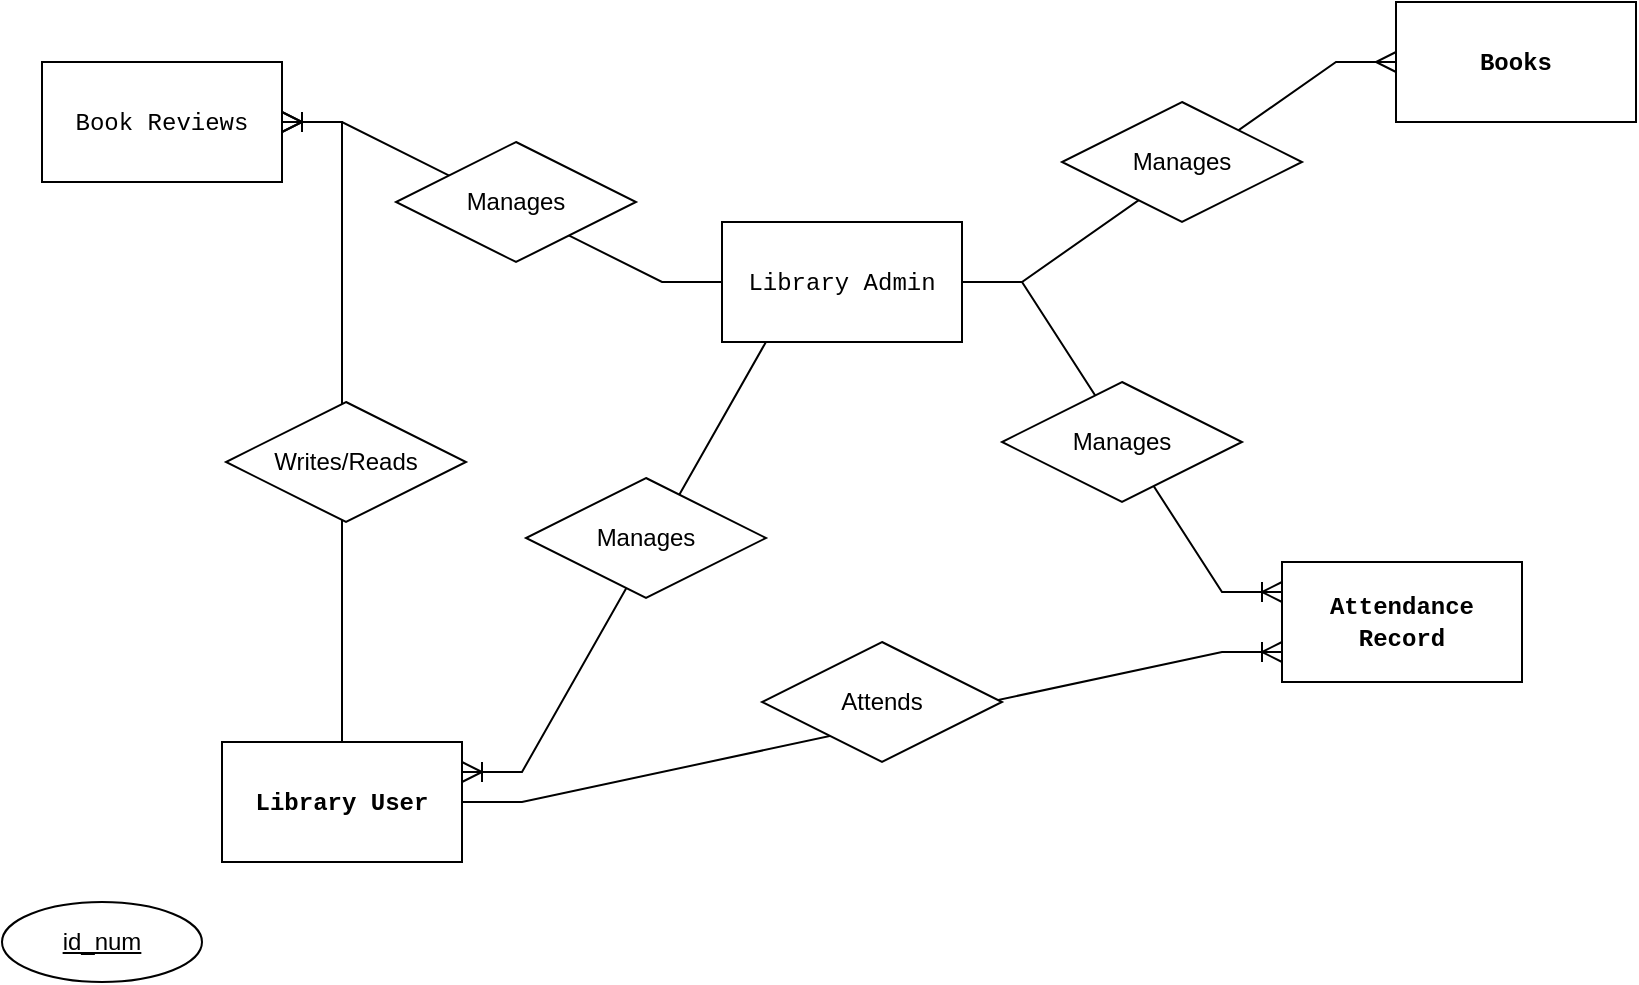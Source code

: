 <mxfile version="24.0.5" type="github">
  <diagram name="Page-1" id="i-XF6ekM6DVgxCKhCPuY">
    <mxGraphModel dx="1280" dy="910" grid="1" gridSize="10" guides="1" tooltips="1" connect="1" arrows="1" fold="1" page="0" pageScale="1" pageWidth="827" pageHeight="1169" math="0" shadow="0">
      <root>
        <mxCell id="0" />
        <mxCell id="1" parent="0" />
        <mxCell id="vefGU2Eb_igaSBjP2mFE-43" value="" style="group" vertex="1" connectable="0" parent="1">
          <mxGeometry x="-170" y="-160" width="817" height="490" as="geometry" />
        </mxCell>
        <mxCell id="vefGU2Eb_igaSBjP2mFE-44" value="&lt;b&gt;&lt;font face=&quot;Courier New&quot;&gt;Attendance Record&lt;/font&gt;&lt;/b&gt;" style="rounded=0;whiteSpace=wrap;html=1;container=0;" vertex="1" parent="vefGU2Eb_igaSBjP2mFE-43">
          <mxGeometry x="640" y="280" width="120" height="60" as="geometry" />
        </mxCell>
        <mxCell id="vefGU2Eb_igaSBjP2mFE-45" value="&lt;font face=&quot;Courier New&quot;&gt;&lt;b&gt;Books&lt;/b&gt;&lt;/font&gt;" style="rounded=0;whiteSpace=wrap;html=1;container=0;" vertex="1" parent="vefGU2Eb_igaSBjP2mFE-43">
          <mxGeometry x="697" width="120" height="60" as="geometry" />
        </mxCell>
        <mxCell id="vefGU2Eb_igaSBjP2mFE-46" value="id_num" style="ellipse;whiteSpace=wrap;html=1;align=center;fontStyle=4;fontFamily=Helvetica;fontSize=12;fontColor=default;labelBackgroundColor=default;container=0;" vertex="1" parent="vefGU2Eb_igaSBjP2mFE-43">
          <mxGeometry y="450" width="100" height="40" as="geometry" />
        </mxCell>
        <mxCell id="vefGU2Eb_igaSBjP2mFE-47" value="" style="edgeStyle=entityRelationEdgeStyle;fontSize=12;html=1;endArrow=ERoneToMany;rounded=0;startSize=8;endSize=8;curved=0;exitX=1;exitY=0.5;exitDx=0;exitDy=0;entryX=0;entryY=0.75;entryDx=0;entryDy=0;" edge="1" parent="vefGU2Eb_igaSBjP2mFE-43" source="vefGU2Eb_igaSBjP2mFE-51" target="vefGU2Eb_igaSBjP2mFE-44">
          <mxGeometry width="100" height="100" relative="1" as="geometry">
            <mxPoint x="410" y="265" as="sourcePoint" />
            <mxPoint x="550" y="360" as="targetPoint" />
            <Array as="points">
              <mxPoint x="600" y="305" />
              <mxPoint x="520" y="275" />
              <mxPoint x="550" y="365" />
              <mxPoint x="610" y="235" />
              <mxPoint x="590" y="305" />
            </Array>
          </mxGeometry>
        </mxCell>
        <mxCell id="vefGU2Eb_igaSBjP2mFE-48" value="" style="edgeStyle=entityRelationEdgeStyle;fontSize=12;html=1;endArrow=ERoneToMany;rounded=0;startSize=8;endSize=8;curved=0;exitX=1;exitY=0.5;exitDx=0;exitDy=0;entryX=0;entryY=0.25;entryDx=0;entryDy=0;" edge="1" parent="vefGU2Eb_igaSBjP2mFE-43" source="vefGU2Eb_igaSBjP2mFE-52" target="vefGU2Eb_igaSBjP2mFE-44">
          <mxGeometry width="100" height="100" relative="1" as="geometry">
            <mxPoint x="390" y="280" as="sourcePoint" />
            <mxPoint x="700" y="120" as="targetPoint" />
            <Array as="points">
              <mxPoint x="670" y="200" />
              <mxPoint x="590" y="170" />
              <mxPoint x="620" y="260" />
              <mxPoint x="680" y="130" />
              <mxPoint x="660" y="200" />
            </Array>
          </mxGeometry>
        </mxCell>
        <mxCell id="vefGU2Eb_igaSBjP2mFE-49" value="" style="edgeStyle=entityRelationEdgeStyle;fontSize=12;html=1;endArrow=ERmany;rounded=0;strokeColor=default;align=center;verticalAlign=middle;fontFamily=Helvetica;fontColor=default;labelBackgroundColor=default;startSize=8;endSize=8;curved=0;entryX=0;entryY=0.5;entryDx=0;entryDy=0;" edge="1" parent="vefGU2Eb_igaSBjP2mFE-43" source="vefGU2Eb_igaSBjP2mFE-52" target="vefGU2Eb_igaSBjP2mFE-45">
          <mxGeometry width="100" height="100" relative="1" as="geometry">
            <mxPoint x="390" y="280" as="sourcePoint" />
            <mxPoint x="490" y="180" as="targetPoint" />
          </mxGeometry>
        </mxCell>
        <mxCell id="vefGU2Eb_igaSBjP2mFE-50" value="&lt;font face=&quot;Courier New&quot;&gt;Book Reviews&lt;/font&gt;" style="rounded=0;whiteSpace=wrap;html=1;container=0;" vertex="1" parent="vefGU2Eb_igaSBjP2mFE-43">
          <mxGeometry x="20" y="30" width="120" height="60" as="geometry" />
        </mxCell>
        <mxCell id="vefGU2Eb_igaSBjP2mFE-51" value="&lt;b&gt;&lt;font face=&quot;Courier New&quot;&gt;Library User&lt;/font&gt;&lt;/b&gt;" style="rounded=0;whiteSpace=wrap;html=1;container=0;" vertex="1" parent="vefGU2Eb_igaSBjP2mFE-43">
          <mxGeometry x="110" y="370" width="120" height="60" as="geometry" />
        </mxCell>
        <mxCell id="vefGU2Eb_igaSBjP2mFE-52" value="&lt;font face=&quot;Courier New&quot;&gt;Library Admin&lt;/font&gt;" style="rounded=0;whiteSpace=wrap;html=1;container=0;" vertex="1" parent="vefGU2Eb_igaSBjP2mFE-43">
          <mxGeometry x="360" y="110" width="120" height="60" as="geometry" />
        </mxCell>
        <mxCell id="vefGU2Eb_igaSBjP2mFE-53" value="" style="edgeStyle=entityRelationEdgeStyle;fontSize=12;html=1;endArrow=ERoneToMany;rounded=1;startSize=8;endSize=8;curved=0;entryX=0.558;entryY=-0.05;entryDx=0;entryDy=0;exitX=0.5;exitY=1;exitDx=0;exitDy=0;entryPerimeter=0;strokeColor=none;" edge="1" parent="vefGU2Eb_igaSBjP2mFE-43" source="vefGU2Eb_igaSBjP2mFE-52" target="vefGU2Eb_igaSBjP2mFE-51">
          <mxGeometry width="100" height="100" relative="1" as="geometry">
            <mxPoint x="410" y="200" as="sourcePoint" />
            <mxPoint x="620" y="295" as="targetPoint" />
            <Array as="points">
              <mxPoint x="600" y="315" />
              <mxPoint x="520" y="285" />
              <mxPoint x="550" y="375" />
              <mxPoint x="610" y="245" />
              <mxPoint x="590" y="315" />
            </Array>
          </mxGeometry>
        </mxCell>
        <mxCell id="vefGU2Eb_igaSBjP2mFE-54" value="" style="edgeStyle=entityRelationEdgeStyle;fontSize=12;html=1;endArrow=ERoneToMany;rounded=0;startSize=8;endSize=8;curved=0;entryX=1;entryY=0.25;entryDx=0;entryDy=0;exitX=0.433;exitY=1;exitDx=0;exitDy=0;exitPerimeter=0;" edge="1" parent="vefGU2Eb_igaSBjP2mFE-43" source="vefGU2Eb_igaSBjP2mFE-52" target="vefGU2Eb_igaSBjP2mFE-51">
          <mxGeometry width="100" height="100" relative="1" as="geometry">
            <mxPoint x="400" y="190" as="sourcePoint" />
            <mxPoint x="540" y="215" as="targetPoint" />
            <Array as="points">
              <mxPoint x="520" y="235" />
              <mxPoint x="440" y="205" />
              <mxPoint x="470" y="295" />
              <mxPoint x="530" y="165" />
              <mxPoint x="510" y="235" />
            </Array>
          </mxGeometry>
        </mxCell>
        <mxCell id="vefGU2Eb_igaSBjP2mFE-55" value="" style="edgeStyle=entityRelationEdgeStyle;fontSize=12;html=1;endArrow=ERmany;rounded=0;strokeColor=default;align=center;verticalAlign=middle;fontFamily=Helvetica;fontColor=default;labelBackgroundColor=default;startSize=8;endSize=8;curved=0;exitX=0.75;exitY=0;exitDx=0;exitDy=0;" edge="1" parent="vefGU2Eb_igaSBjP2mFE-43" source="vefGU2Eb_igaSBjP2mFE-51" target="vefGU2Eb_igaSBjP2mFE-50">
          <mxGeometry width="100" height="100" relative="1" as="geometry">
            <mxPoint x="300" y="320" as="sourcePoint" />
            <mxPoint x="320" y="110" as="targetPoint" />
            <Array as="points">
              <mxPoint x="290" y="320" />
            </Array>
          </mxGeometry>
        </mxCell>
        <mxCell id="vefGU2Eb_igaSBjP2mFE-56" value="" style="edgeStyle=entityRelationEdgeStyle;fontSize=12;html=1;endArrow=ERoneToMany;rounded=0;strokeColor=default;align=center;verticalAlign=middle;fontFamily=Helvetica;fontColor=default;labelBackgroundColor=default;startSize=8;endSize=8;curved=0;exitX=0;exitY=0.5;exitDx=0;exitDy=0;" edge="1" parent="vefGU2Eb_igaSBjP2mFE-43" source="vefGU2Eb_igaSBjP2mFE-52" target="vefGU2Eb_igaSBjP2mFE-50">
          <mxGeometry width="100" height="100" relative="1" as="geometry">
            <mxPoint x="380" y="280" as="sourcePoint" />
            <mxPoint x="480" y="180" as="targetPoint" />
          </mxGeometry>
        </mxCell>
        <mxCell id="vefGU2Eb_igaSBjP2mFE-57" value="Writes/Reads" style="shape=rhombus;perimeter=rhombusPerimeter;whiteSpace=wrap;html=1;align=center;fontFamily=Helvetica;fontSize=12;fontColor=default;labelBackgroundColor=default;container=0;" vertex="1" parent="vefGU2Eb_igaSBjP2mFE-43">
          <mxGeometry x="112" y="200" width="120" height="60" as="geometry" />
        </mxCell>
        <mxCell id="vefGU2Eb_igaSBjP2mFE-58" value="Manages" style="shape=rhombus;perimeter=rhombusPerimeter;whiteSpace=wrap;html=1;align=center;fontFamily=Helvetica;fontSize=12;fontColor=default;labelBackgroundColor=default;container=0;" vertex="1" parent="vefGU2Eb_igaSBjP2mFE-43">
          <mxGeometry x="197" y="70" width="120" height="60" as="geometry" />
        </mxCell>
        <mxCell id="vefGU2Eb_igaSBjP2mFE-59" value="Attends" style="shape=rhombus;perimeter=rhombusPerimeter;whiteSpace=wrap;html=1;align=center;fontFamily=Helvetica;fontSize=12;fontColor=default;labelBackgroundColor=default;container=0;" vertex="1" parent="vefGU2Eb_igaSBjP2mFE-43">
          <mxGeometry x="380" y="320" width="120" height="60" as="geometry" />
        </mxCell>
        <mxCell id="vefGU2Eb_igaSBjP2mFE-60" value="Manages" style="shape=rhombus;perimeter=rhombusPerimeter;whiteSpace=wrap;html=1;align=center;fontFamily=Helvetica;fontSize=12;fontColor=default;labelBackgroundColor=default;container=0;" vertex="1" parent="vefGU2Eb_igaSBjP2mFE-43">
          <mxGeometry x="500" y="190" width="120" height="60" as="geometry" />
        </mxCell>
        <mxCell id="vefGU2Eb_igaSBjP2mFE-61" value="Manages" style="shape=rhombus;perimeter=rhombusPerimeter;whiteSpace=wrap;html=1;align=center;fontFamily=Helvetica;fontSize=12;fontColor=default;labelBackgroundColor=default;container=0;" vertex="1" parent="vefGU2Eb_igaSBjP2mFE-43">
          <mxGeometry x="262" y="238" width="120" height="60" as="geometry" />
        </mxCell>
        <mxCell id="vefGU2Eb_igaSBjP2mFE-62" value="Manages" style="shape=rhombus;perimeter=rhombusPerimeter;whiteSpace=wrap;html=1;align=center;fontFamily=Helvetica;fontSize=12;fontColor=default;labelBackgroundColor=default;container=0;" vertex="1" parent="vefGU2Eb_igaSBjP2mFE-43">
          <mxGeometry x="530" y="50" width="120" height="60" as="geometry" />
        </mxCell>
      </root>
    </mxGraphModel>
  </diagram>
</mxfile>

